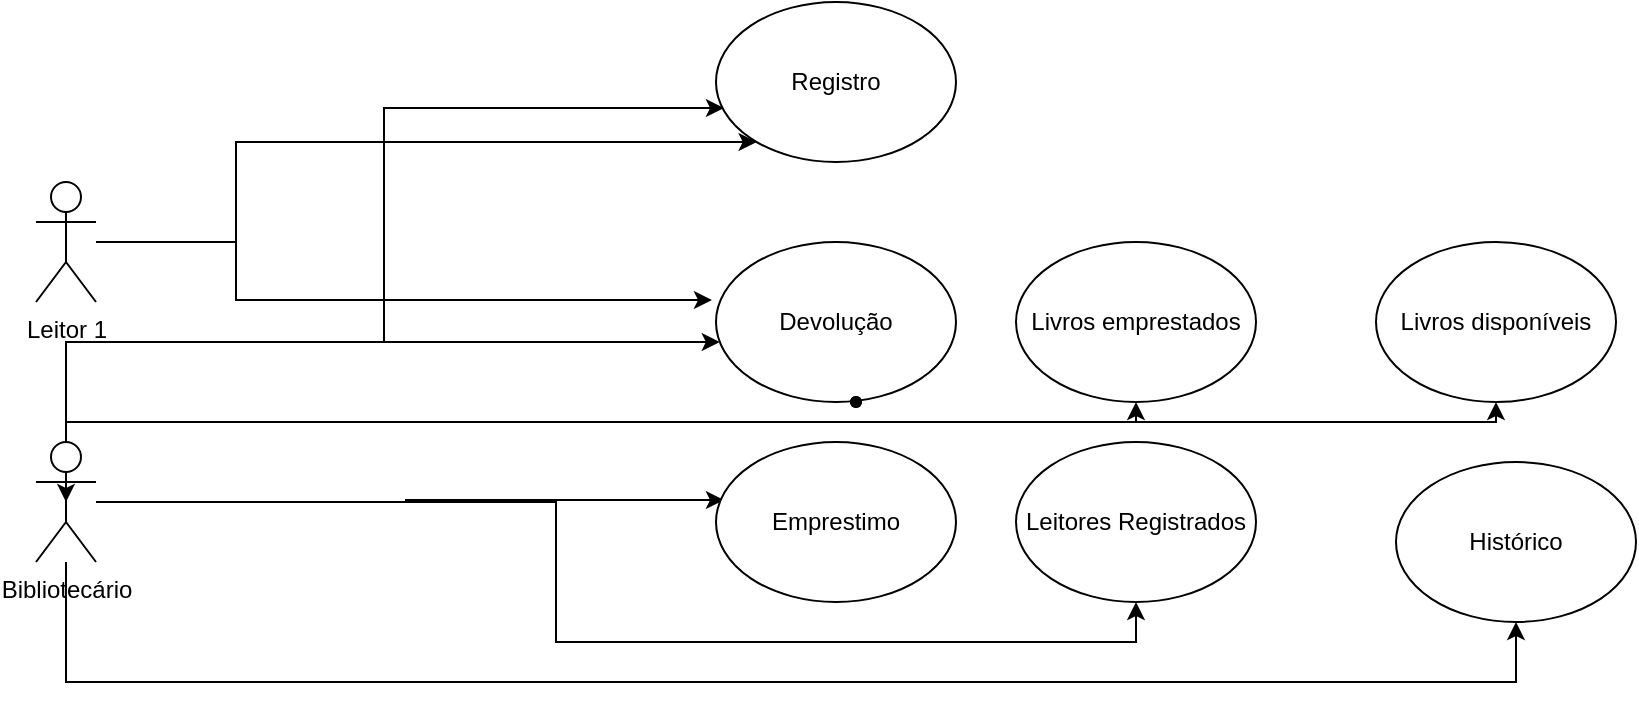 <mxfile version="21.7.4" type="device">
  <diagram name="Página-1" id="doivBMXQQS6I5Ad8pzMK">
    <mxGraphModel dx="880" dy="1639" grid="1" gridSize="10" guides="1" tooltips="1" connect="1" arrows="1" fold="1" page="1" pageScale="1" pageWidth="827" pageHeight="1169" math="0" shadow="0">
      <root>
        <mxCell id="0" />
        <mxCell id="1" parent="0" />
        <mxCell id="VEyRxlcaVztQlAPD5JIy-32" style="edgeStyle=orthogonalEdgeStyle;rounded=0;orthogonalLoop=1;jettySize=auto;html=1;" edge="1" parent="1" source="VEyRxlcaVztQlAPD5JIy-1" target="VEyRxlcaVztQlAPD5JIy-23">
          <mxGeometry relative="1" as="geometry">
            <Array as="points">
              <mxPoint x="150" y="110" />
              <mxPoint x="150" y="60" />
            </Array>
          </mxGeometry>
        </mxCell>
        <mxCell id="VEyRxlcaVztQlAPD5JIy-33" style="edgeStyle=orthogonalEdgeStyle;rounded=0;orthogonalLoop=1;jettySize=auto;html=1;entryX=-0.017;entryY=0.363;entryDx=0;entryDy=0;entryPerimeter=0;" edge="1" parent="1" source="VEyRxlcaVztQlAPD5JIy-1" target="VEyRxlcaVztQlAPD5JIy-27">
          <mxGeometry relative="1" as="geometry">
            <Array as="points">
              <mxPoint x="150" y="110" />
              <mxPoint x="150" y="139" />
            </Array>
          </mxGeometry>
        </mxCell>
        <mxCell id="VEyRxlcaVztQlAPD5JIy-1" value="Leitor 1&lt;br&gt;" style="shape=umlActor;verticalLabelPosition=bottom;verticalAlign=top;html=1;outlineConnect=0;" vertex="1" parent="1">
          <mxGeometry x="50" y="80" width="30" height="60" as="geometry" />
        </mxCell>
        <mxCell id="VEyRxlcaVztQlAPD5JIy-34" style="edgeStyle=orthogonalEdgeStyle;rounded=0;orthogonalLoop=1;jettySize=auto;html=1;entryX=0.033;entryY=0.663;entryDx=0;entryDy=0;entryPerimeter=0;" edge="1" parent="1" source="VEyRxlcaVztQlAPD5JIy-2" target="VEyRxlcaVztQlAPD5JIy-23">
          <mxGeometry relative="1" as="geometry">
            <Array as="points">
              <mxPoint x="65" y="160" />
              <mxPoint x="224" y="160" />
            </Array>
          </mxGeometry>
        </mxCell>
        <mxCell id="VEyRxlcaVztQlAPD5JIy-35" style="edgeStyle=orthogonalEdgeStyle;rounded=0;orthogonalLoop=1;jettySize=auto;html=1;" edge="1" parent="1" source="VEyRxlcaVztQlAPD5JIy-2" target="VEyRxlcaVztQlAPD5JIy-27">
          <mxGeometry relative="1" as="geometry">
            <Array as="points">
              <mxPoint x="65" y="160" />
            </Array>
          </mxGeometry>
        </mxCell>
        <mxCell id="VEyRxlcaVztQlAPD5JIy-37" style="edgeStyle=orthogonalEdgeStyle;rounded=0;orthogonalLoop=1;jettySize=auto;html=1;entryX=0.033;entryY=0.363;entryDx=0;entryDy=0;entryPerimeter=0;" edge="1" parent="1" source="VEyRxlcaVztQlAPD5JIy-2" target="VEyRxlcaVztQlAPD5JIy-25">
          <mxGeometry relative="1" as="geometry">
            <Array as="points">
              <mxPoint x="235" y="240" />
            </Array>
          </mxGeometry>
        </mxCell>
        <mxCell id="VEyRxlcaVztQlAPD5JIy-38" style="edgeStyle=orthogonalEdgeStyle;rounded=0;orthogonalLoop=1;jettySize=auto;html=1;entryX=0.5;entryY=1;entryDx=0;entryDy=0;" edge="1" parent="1" source="VEyRxlcaVztQlAPD5JIy-2" target="VEyRxlcaVztQlAPD5JIy-29">
          <mxGeometry relative="1" as="geometry" />
        </mxCell>
        <mxCell id="VEyRxlcaVztQlAPD5JIy-39" style="edgeStyle=orthogonalEdgeStyle;rounded=0;orthogonalLoop=1;jettySize=auto;html=1;entryX=0.5;entryY=1;entryDx=0;entryDy=0;" edge="1" parent="1" source="VEyRxlcaVztQlAPD5JIy-2" target="VEyRxlcaVztQlAPD5JIy-31">
          <mxGeometry relative="1" as="geometry">
            <Array as="points">
              <mxPoint x="65" y="330" />
              <mxPoint x="790" y="330" />
            </Array>
          </mxGeometry>
        </mxCell>
        <mxCell id="VEyRxlcaVztQlAPD5JIy-40" style="edgeStyle=orthogonalEdgeStyle;rounded=0;orthogonalLoop=1;jettySize=auto;html=1;" edge="1" parent="1" source="VEyRxlcaVztQlAPD5JIy-2" target="VEyRxlcaVztQlAPD5JIy-30">
          <mxGeometry relative="1" as="geometry">
            <Array as="points">
              <mxPoint x="65" y="200" />
            </Array>
          </mxGeometry>
        </mxCell>
        <mxCell id="VEyRxlcaVztQlAPD5JIy-42" style="edgeStyle=orthogonalEdgeStyle;rounded=0;orthogonalLoop=1;jettySize=auto;html=1;" edge="1" parent="1" source="VEyRxlcaVztQlAPD5JIy-2" target="VEyRxlcaVztQlAPD5JIy-28">
          <mxGeometry relative="1" as="geometry">
            <Array as="points">
              <mxPoint x="65" y="200" />
            </Array>
          </mxGeometry>
        </mxCell>
        <mxCell id="VEyRxlcaVztQlAPD5JIy-2" value="Bibliotecário&lt;br&gt;" style="shape=umlActor;verticalLabelPosition=bottom;verticalAlign=top;html=1;outlineConnect=0;" vertex="1" parent="1">
          <mxGeometry x="50" y="210" width="30" height="60" as="geometry" />
        </mxCell>
        <mxCell id="VEyRxlcaVztQlAPD5JIy-23" value="Registro" style="ellipse;whiteSpace=wrap;html=1;" vertex="1" parent="1">
          <mxGeometry x="390" y="-10" width="120" height="80" as="geometry" />
        </mxCell>
        <mxCell id="VEyRxlcaVztQlAPD5JIy-25" value="Emprestimo" style="ellipse;whiteSpace=wrap;html=1;" vertex="1" parent="1">
          <mxGeometry x="390" y="210" width="120" height="80" as="geometry" />
        </mxCell>
        <mxCell id="VEyRxlcaVztQlAPD5JIy-27" value="Devolução" style="ellipse;whiteSpace=wrap;html=1;" vertex="1" parent="1">
          <mxGeometry x="390" y="110" width="120" height="80" as="geometry" />
        </mxCell>
        <mxCell id="VEyRxlcaVztQlAPD5JIy-28" value="Livros disponíveis" style="ellipse;whiteSpace=wrap;html=1;" vertex="1" parent="1">
          <mxGeometry x="720" y="110" width="120" height="80" as="geometry" />
        </mxCell>
        <mxCell id="VEyRxlcaVztQlAPD5JIy-29" value="Leitores Registrados" style="ellipse;whiteSpace=wrap;html=1;" vertex="1" parent="1">
          <mxGeometry x="540" y="210" width="120" height="80" as="geometry" />
        </mxCell>
        <mxCell id="VEyRxlcaVztQlAPD5JIy-30" value="Livros emprestados" style="ellipse;whiteSpace=wrap;html=1;" vertex="1" parent="1">
          <mxGeometry x="540" y="110" width="120" height="80" as="geometry" />
        </mxCell>
        <mxCell id="VEyRxlcaVztQlAPD5JIy-31" value="Histórico" style="ellipse;whiteSpace=wrap;html=1;" vertex="1" parent="1">
          <mxGeometry x="730" y="220" width="120" height="80" as="geometry" />
        </mxCell>
        <mxCell id="VEyRxlcaVztQlAPD5JIy-36" style="edgeStyle=orthogonalEdgeStyle;rounded=0;orthogonalLoop=1;jettySize=auto;html=1;exitX=0;exitY=0.333;exitDx=0;exitDy=0;exitPerimeter=0;entryX=0.5;entryY=0.5;entryDx=0;entryDy=0;entryPerimeter=0;" edge="1" parent="1" source="VEyRxlcaVztQlAPD5JIy-2" target="VEyRxlcaVztQlAPD5JIy-2">
          <mxGeometry relative="1" as="geometry" />
        </mxCell>
        <mxCell id="VEyRxlcaVztQlAPD5JIy-43" value="" style="shape=waypoint;sketch=0;fillStyle=solid;size=6;pointerEvents=1;points=[];fillColor=none;resizable=0;rotatable=0;perimeter=centerPerimeter;snapToPoint=1;" vertex="1" parent="1">
          <mxGeometry x="450" y="180" width="20" height="20" as="geometry" />
        </mxCell>
        <mxCell id="VEyRxlcaVztQlAPD5JIy-44" value="" style="shape=waypoint;sketch=0;fillStyle=solid;size=6;pointerEvents=1;points=[];fillColor=none;resizable=0;rotatable=0;perimeter=centerPerimeter;snapToPoint=1;" vertex="1" parent="1">
          <mxGeometry x="450" y="180" width="20" height="20" as="geometry" />
        </mxCell>
      </root>
    </mxGraphModel>
  </diagram>
</mxfile>
